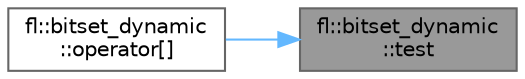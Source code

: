 digraph "fl::bitset_dynamic::test"
{
 // INTERACTIVE_SVG=YES
 // LATEX_PDF_SIZE
  bgcolor="transparent";
  edge [fontname=Helvetica,fontsize=10,labelfontname=Helvetica,labelfontsize=10];
  node [fontname=Helvetica,fontsize=10,shape=box,height=0.2,width=0.4];
  rankdir="RL";
  Node1 [id="Node000001",label="fl::bitset_dynamic\l::test",height=0.2,width=0.4,color="gray40", fillcolor="grey60", style="filled", fontcolor="black",tooltip=" "];
  Node1 -> Node2 [id="edge1_Node000001_Node000002",dir="back",color="steelblue1",style="solid",tooltip=" "];
  Node2 [id="Node000002",label="fl::bitset_dynamic\l::operator[]",height=0.2,width=0.4,color="grey40", fillcolor="white", style="filled",URL="$d3/d56/classfl_1_1bitset__dynamic_a1d0531832b18ce6dec23a52ad6af2a49.html#a1d0531832b18ce6dec23a52ad6af2a49",tooltip=" "];
}
